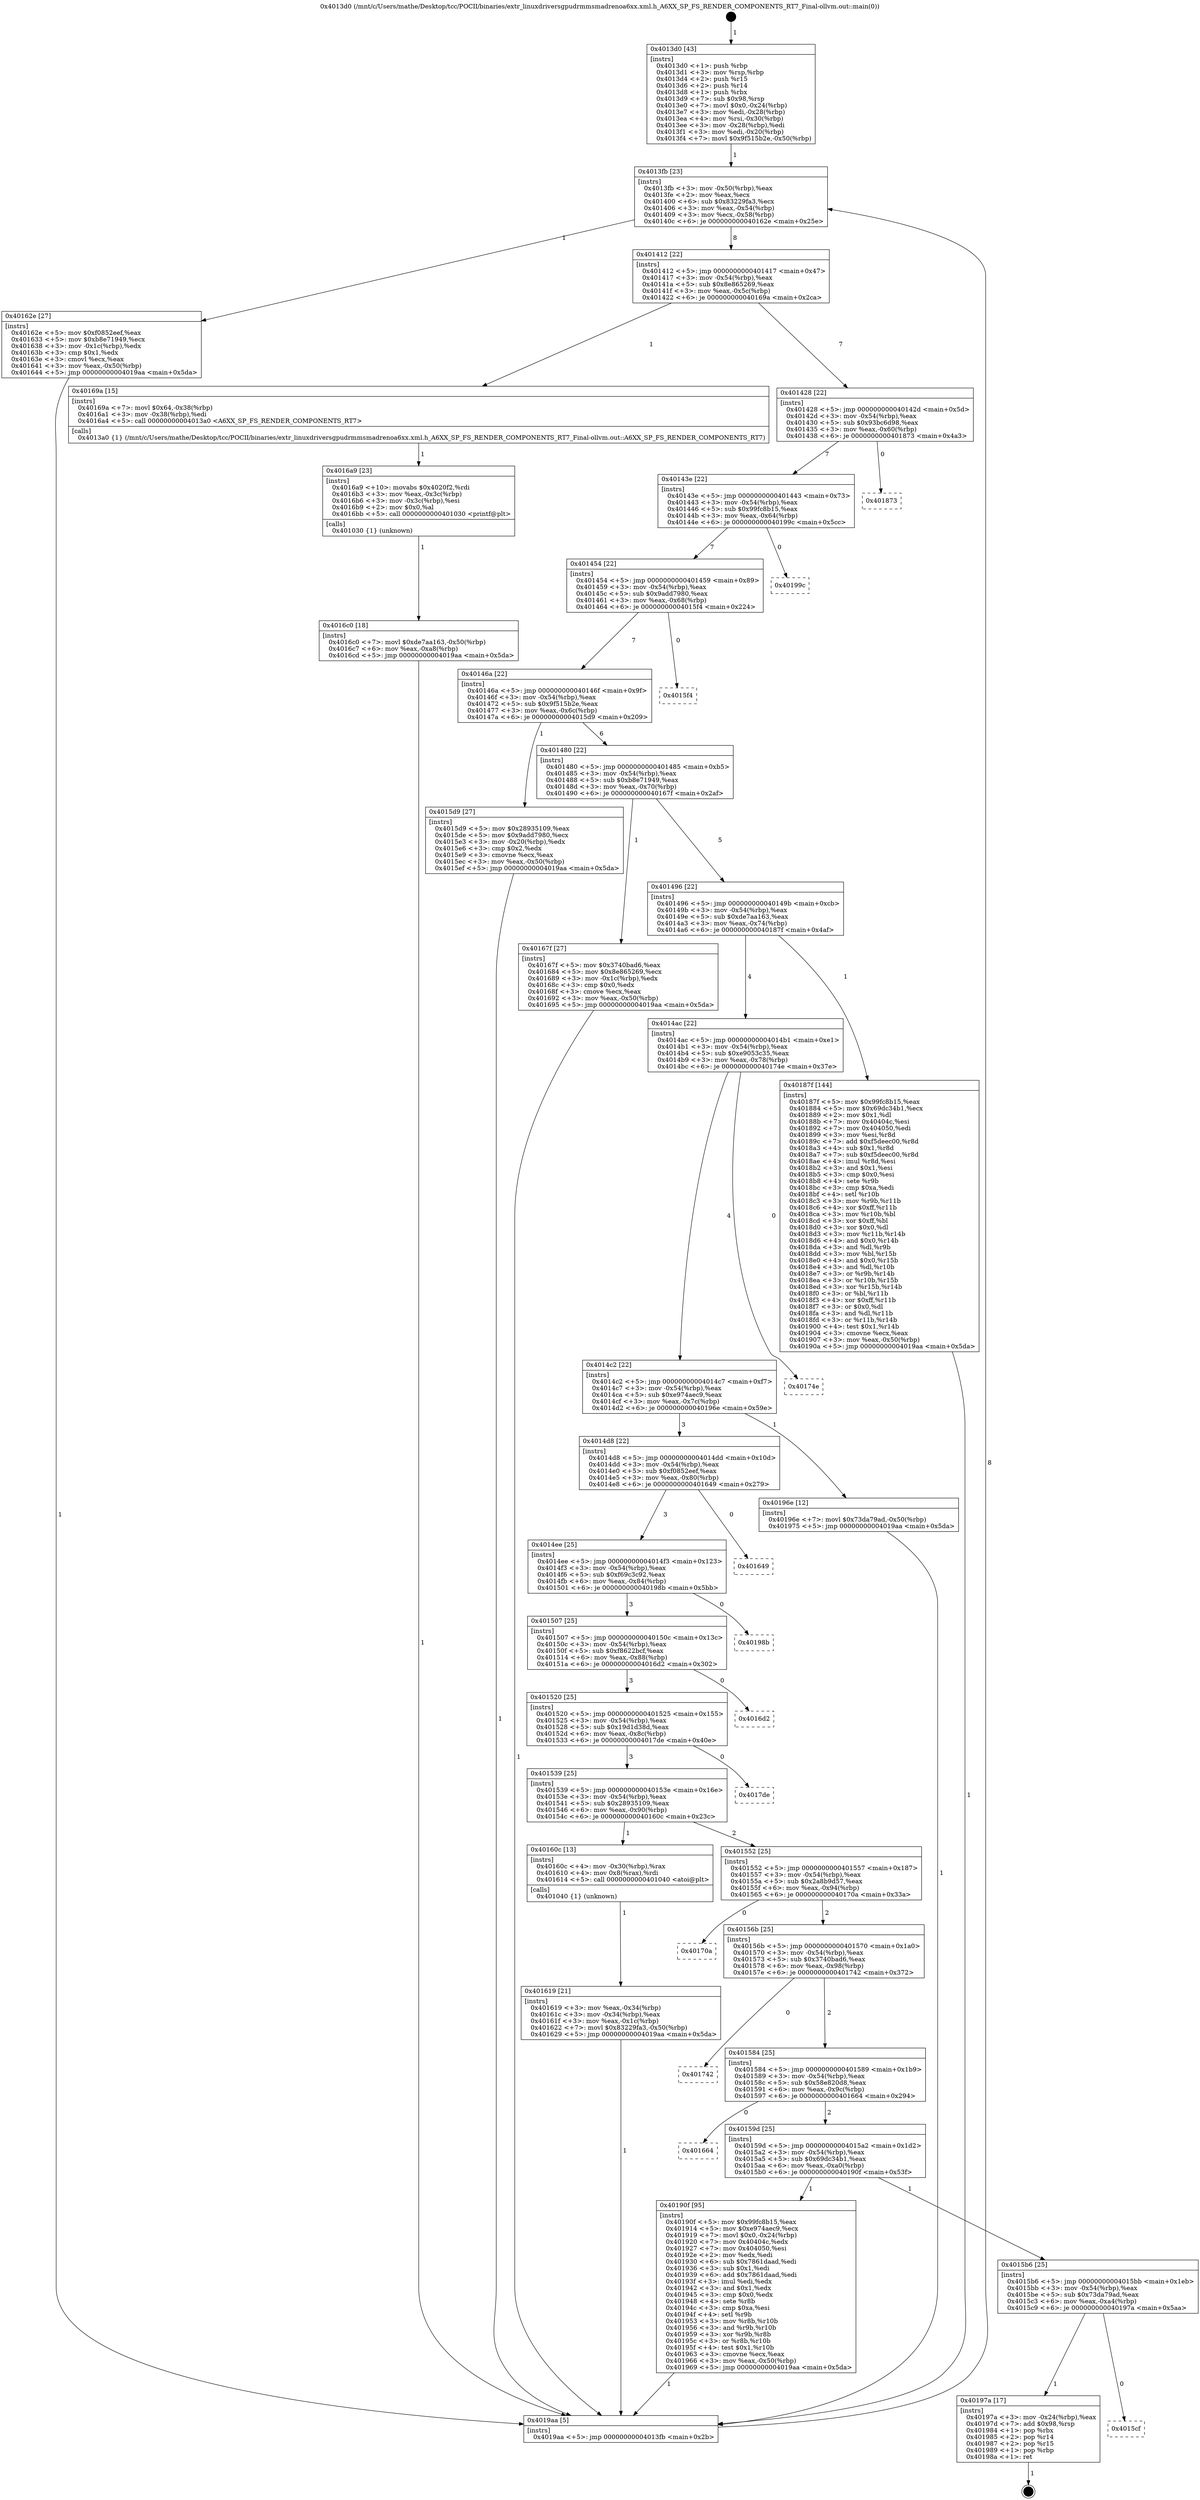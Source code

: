digraph "0x4013d0" {
  label = "0x4013d0 (/mnt/c/Users/mathe/Desktop/tcc/POCII/binaries/extr_linuxdriversgpudrmmsmadrenoa6xx.xml.h_A6XX_SP_FS_RENDER_COMPONENTS_RT7_Final-ollvm.out::main(0))"
  labelloc = "t"
  node[shape=record]

  Entry [label="",width=0.3,height=0.3,shape=circle,fillcolor=black,style=filled]
  "0x4013fb" [label="{
     0x4013fb [23]\l
     | [instrs]\l
     &nbsp;&nbsp;0x4013fb \<+3\>: mov -0x50(%rbp),%eax\l
     &nbsp;&nbsp;0x4013fe \<+2\>: mov %eax,%ecx\l
     &nbsp;&nbsp;0x401400 \<+6\>: sub $0x83229fa3,%ecx\l
     &nbsp;&nbsp;0x401406 \<+3\>: mov %eax,-0x54(%rbp)\l
     &nbsp;&nbsp;0x401409 \<+3\>: mov %ecx,-0x58(%rbp)\l
     &nbsp;&nbsp;0x40140c \<+6\>: je 000000000040162e \<main+0x25e\>\l
  }"]
  "0x40162e" [label="{
     0x40162e [27]\l
     | [instrs]\l
     &nbsp;&nbsp;0x40162e \<+5\>: mov $0xf0852eef,%eax\l
     &nbsp;&nbsp;0x401633 \<+5\>: mov $0xb8e71949,%ecx\l
     &nbsp;&nbsp;0x401638 \<+3\>: mov -0x1c(%rbp),%edx\l
     &nbsp;&nbsp;0x40163b \<+3\>: cmp $0x1,%edx\l
     &nbsp;&nbsp;0x40163e \<+3\>: cmovl %ecx,%eax\l
     &nbsp;&nbsp;0x401641 \<+3\>: mov %eax,-0x50(%rbp)\l
     &nbsp;&nbsp;0x401644 \<+5\>: jmp 00000000004019aa \<main+0x5da\>\l
  }"]
  "0x401412" [label="{
     0x401412 [22]\l
     | [instrs]\l
     &nbsp;&nbsp;0x401412 \<+5\>: jmp 0000000000401417 \<main+0x47\>\l
     &nbsp;&nbsp;0x401417 \<+3\>: mov -0x54(%rbp),%eax\l
     &nbsp;&nbsp;0x40141a \<+5\>: sub $0x8e865269,%eax\l
     &nbsp;&nbsp;0x40141f \<+3\>: mov %eax,-0x5c(%rbp)\l
     &nbsp;&nbsp;0x401422 \<+6\>: je 000000000040169a \<main+0x2ca\>\l
  }"]
  Exit [label="",width=0.3,height=0.3,shape=circle,fillcolor=black,style=filled,peripheries=2]
  "0x40169a" [label="{
     0x40169a [15]\l
     | [instrs]\l
     &nbsp;&nbsp;0x40169a \<+7\>: movl $0x64,-0x38(%rbp)\l
     &nbsp;&nbsp;0x4016a1 \<+3\>: mov -0x38(%rbp),%edi\l
     &nbsp;&nbsp;0x4016a4 \<+5\>: call 00000000004013a0 \<A6XX_SP_FS_RENDER_COMPONENTS_RT7\>\l
     | [calls]\l
     &nbsp;&nbsp;0x4013a0 \{1\} (/mnt/c/Users/mathe/Desktop/tcc/POCII/binaries/extr_linuxdriversgpudrmmsmadrenoa6xx.xml.h_A6XX_SP_FS_RENDER_COMPONENTS_RT7_Final-ollvm.out::A6XX_SP_FS_RENDER_COMPONENTS_RT7)\l
  }"]
  "0x401428" [label="{
     0x401428 [22]\l
     | [instrs]\l
     &nbsp;&nbsp;0x401428 \<+5\>: jmp 000000000040142d \<main+0x5d\>\l
     &nbsp;&nbsp;0x40142d \<+3\>: mov -0x54(%rbp),%eax\l
     &nbsp;&nbsp;0x401430 \<+5\>: sub $0x93bc6d98,%eax\l
     &nbsp;&nbsp;0x401435 \<+3\>: mov %eax,-0x60(%rbp)\l
     &nbsp;&nbsp;0x401438 \<+6\>: je 0000000000401873 \<main+0x4a3\>\l
  }"]
  "0x4015cf" [label="{
     0x4015cf\l
  }", style=dashed]
  "0x401873" [label="{
     0x401873\l
  }", style=dashed]
  "0x40143e" [label="{
     0x40143e [22]\l
     | [instrs]\l
     &nbsp;&nbsp;0x40143e \<+5\>: jmp 0000000000401443 \<main+0x73\>\l
     &nbsp;&nbsp;0x401443 \<+3\>: mov -0x54(%rbp),%eax\l
     &nbsp;&nbsp;0x401446 \<+5\>: sub $0x99fc8b15,%eax\l
     &nbsp;&nbsp;0x40144b \<+3\>: mov %eax,-0x64(%rbp)\l
     &nbsp;&nbsp;0x40144e \<+6\>: je 000000000040199c \<main+0x5cc\>\l
  }"]
  "0x40197a" [label="{
     0x40197a [17]\l
     | [instrs]\l
     &nbsp;&nbsp;0x40197a \<+3\>: mov -0x24(%rbp),%eax\l
     &nbsp;&nbsp;0x40197d \<+7\>: add $0x98,%rsp\l
     &nbsp;&nbsp;0x401984 \<+1\>: pop %rbx\l
     &nbsp;&nbsp;0x401985 \<+2\>: pop %r14\l
     &nbsp;&nbsp;0x401987 \<+2\>: pop %r15\l
     &nbsp;&nbsp;0x401989 \<+1\>: pop %rbp\l
     &nbsp;&nbsp;0x40198a \<+1\>: ret\l
  }"]
  "0x40199c" [label="{
     0x40199c\l
  }", style=dashed]
  "0x401454" [label="{
     0x401454 [22]\l
     | [instrs]\l
     &nbsp;&nbsp;0x401454 \<+5\>: jmp 0000000000401459 \<main+0x89\>\l
     &nbsp;&nbsp;0x401459 \<+3\>: mov -0x54(%rbp),%eax\l
     &nbsp;&nbsp;0x40145c \<+5\>: sub $0x9add7980,%eax\l
     &nbsp;&nbsp;0x401461 \<+3\>: mov %eax,-0x68(%rbp)\l
     &nbsp;&nbsp;0x401464 \<+6\>: je 00000000004015f4 \<main+0x224\>\l
  }"]
  "0x4015b6" [label="{
     0x4015b6 [25]\l
     | [instrs]\l
     &nbsp;&nbsp;0x4015b6 \<+5\>: jmp 00000000004015bb \<main+0x1eb\>\l
     &nbsp;&nbsp;0x4015bb \<+3\>: mov -0x54(%rbp),%eax\l
     &nbsp;&nbsp;0x4015be \<+5\>: sub $0x73da79ad,%eax\l
     &nbsp;&nbsp;0x4015c3 \<+6\>: mov %eax,-0xa4(%rbp)\l
     &nbsp;&nbsp;0x4015c9 \<+6\>: je 000000000040197a \<main+0x5aa\>\l
  }"]
  "0x4015f4" [label="{
     0x4015f4\l
  }", style=dashed]
  "0x40146a" [label="{
     0x40146a [22]\l
     | [instrs]\l
     &nbsp;&nbsp;0x40146a \<+5\>: jmp 000000000040146f \<main+0x9f\>\l
     &nbsp;&nbsp;0x40146f \<+3\>: mov -0x54(%rbp),%eax\l
     &nbsp;&nbsp;0x401472 \<+5\>: sub $0x9f515b2e,%eax\l
     &nbsp;&nbsp;0x401477 \<+3\>: mov %eax,-0x6c(%rbp)\l
     &nbsp;&nbsp;0x40147a \<+6\>: je 00000000004015d9 \<main+0x209\>\l
  }"]
  "0x40190f" [label="{
     0x40190f [95]\l
     | [instrs]\l
     &nbsp;&nbsp;0x40190f \<+5\>: mov $0x99fc8b15,%eax\l
     &nbsp;&nbsp;0x401914 \<+5\>: mov $0xe974aec9,%ecx\l
     &nbsp;&nbsp;0x401919 \<+7\>: movl $0x0,-0x24(%rbp)\l
     &nbsp;&nbsp;0x401920 \<+7\>: mov 0x40404c,%edx\l
     &nbsp;&nbsp;0x401927 \<+7\>: mov 0x404050,%esi\l
     &nbsp;&nbsp;0x40192e \<+2\>: mov %edx,%edi\l
     &nbsp;&nbsp;0x401930 \<+6\>: sub $0x7861daad,%edi\l
     &nbsp;&nbsp;0x401936 \<+3\>: sub $0x1,%edi\l
     &nbsp;&nbsp;0x401939 \<+6\>: add $0x7861daad,%edi\l
     &nbsp;&nbsp;0x40193f \<+3\>: imul %edi,%edx\l
     &nbsp;&nbsp;0x401942 \<+3\>: and $0x1,%edx\l
     &nbsp;&nbsp;0x401945 \<+3\>: cmp $0x0,%edx\l
     &nbsp;&nbsp;0x401948 \<+4\>: sete %r8b\l
     &nbsp;&nbsp;0x40194c \<+3\>: cmp $0xa,%esi\l
     &nbsp;&nbsp;0x40194f \<+4\>: setl %r9b\l
     &nbsp;&nbsp;0x401953 \<+3\>: mov %r8b,%r10b\l
     &nbsp;&nbsp;0x401956 \<+3\>: and %r9b,%r10b\l
     &nbsp;&nbsp;0x401959 \<+3\>: xor %r9b,%r8b\l
     &nbsp;&nbsp;0x40195c \<+3\>: or %r8b,%r10b\l
     &nbsp;&nbsp;0x40195f \<+4\>: test $0x1,%r10b\l
     &nbsp;&nbsp;0x401963 \<+3\>: cmovne %ecx,%eax\l
     &nbsp;&nbsp;0x401966 \<+3\>: mov %eax,-0x50(%rbp)\l
     &nbsp;&nbsp;0x401969 \<+5\>: jmp 00000000004019aa \<main+0x5da\>\l
  }"]
  "0x4015d9" [label="{
     0x4015d9 [27]\l
     | [instrs]\l
     &nbsp;&nbsp;0x4015d9 \<+5\>: mov $0x28935109,%eax\l
     &nbsp;&nbsp;0x4015de \<+5\>: mov $0x9add7980,%ecx\l
     &nbsp;&nbsp;0x4015e3 \<+3\>: mov -0x20(%rbp),%edx\l
     &nbsp;&nbsp;0x4015e6 \<+3\>: cmp $0x2,%edx\l
     &nbsp;&nbsp;0x4015e9 \<+3\>: cmovne %ecx,%eax\l
     &nbsp;&nbsp;0x4015ec \<+3\>: mov %eax,-0x50(%rbp)\l
     &nbsp;&nbsp;0x4015ef \<+5\>: jmp 00000000004019aa \<main+0x5da\>\l
  }"]
  "0x401480" [label="{
     0x401480 [22]\l
     | [instrs]\l
     &nbsp;&nbsp;0x401480 \<+5\>: jmp 0000000000401485 \<main+0xb5\>\l
     &nbsp;&nbsp;0x401485 \<+3\>: mov -0x54(%rbp),%eax\l
     &nbsp;&nbsp;0x401488 \<+5\>: sub $0xb8e71949,%eax\l
     &nbsp;&nbsp;0x40148d \<+3\>: mov %eax,-0x70(%rbp)\l
     &nbsp;&nbsp;0x401490 \<+6\>: je 000000000040167f \<main+0x2af\>\l
  }"]
  "0x4019aa" [label="{
     0x4019aa [5]\l
     | [instrs]\l
     &nbsp;&nbsp;0x4019aa \<+5\>: jmp 00000000004013fb \<main+0x2b\>\l
  }"]
  "0x4013d0" [label="{
     0x4013d0 [43]\l
     | [instrs]\l
     &nbsp;&nbsp;0x4013d0 \<+1\>: push %rbp\l
     &nbsp;&nbsp;0x4013d1 \<+3\>: mov %rsp,%rbp\l
     &nbsp;&nbsp;0x4013d4 \<+2\>: push %r15\l
     &nbsp;&nbsp;0x4013d6 \<+2\>: push %r14\l
     &nbsp;&nbsp;0x4013d8 \<+1\>: push %rbx\l
     &nbsp;&nbsp;0x4013d9 \<+7\>: sub $0x98,%rsp\l
     &nbsp;&nbsp;0x4013e0 \<+7\>: movl $0x0,-0x24(%rbp)\l
     &nbsp;&nbsp;0x4013e7 \<+3\>: mov %edi,-0x28(%rbp)\l
     &nbsp;&nbsp;0x4013ea \<+4\>: mov %rsi,-0x30(%rbp)\l
     &nbsp;&nbsp;0x4013ee \<+3\>: mov -0x28(%rbp),%edi\l
     &nbsp;&nbsp;0x4013f1 \<+3\>: mov %edi,-0x20(%rbp)\l
     &nbsp;&nbsp;0x4013f4 \<+7\>: movl $0x9f515b2e,-0x50(%rbp)\l
  }"]
  "0x40159d" [label="{
     0x40159d [25]\l
     | [instrs]\l
     &nbsp;&nbsp;0x40159d \<+5\>: jmp 00000000004015a2 \<main+0x1d2\>\l
     &nbsp;&nbsp;0x4015a2 \<+3\>: mov -0x54(%rbp),%eax\l
     &nbsp;&nbsp;0x4015a5 \<+5\>: sub $0x69dc34b1,%eax\l
     &nbsp;&nbsp;0x4015aa \<+6\>: mov %eax,-0xa0(%rbp)\l
     &nbsp;&nbsp;0x4015b0 \<+6\>: je 000000000040190f \<main+0x53f\>\l
  }"]
  "0x40167f" [label="{
     0x40167f [27]\l
     | [instrs]\l
     &nbsp;&nbsp;0x40167f \<+5\>: mov $0x3740bad6,%eax\l
     &nbsp;&nbsp;0x401684 \<+5\>: mov $0x8e865269,%ecx\l
     &nbsp;&nbsp;0x401689 \<+3\>: mov -0x1c(%rbp),%edx\l
     &nbsp;&nbsp;0x40168c \<+3\>: cmp $0x0,%edx\l
     &nbsp;&nbsp;0x40168f \<+3\>: cmove %ecx,%eax\l
     &nbsp;&nbsp;0x401692 \<+3\>: mov %eax,-0x50(%rbp)\l
     &nbsp;&nbsp;0x401695 \<+5\>: jmp 00000000004019aa \<main+0x5da\>\l
  }"]
  "0x401496" [label="{
     0x401496 [22]\l
     | [instrs]\l
     &nbsp;&nbsp;0x401496 \<+5\>: jmp 000000000040149b \<main+0xcb\>\l
     &nbsp;&nbsp;0x40149b \<+3\>: mov -0x54(%rbp),%eax\l
     &nbsp;&nbsp;0x40149e \<+5\>: sub $0xde7aa163,%eax\l
     &nbsp;&nbsp;0x4014a3 \<+3\>: mov %eax,-0x74(%rbp)\l
     &nbsp;&nbsp;0x4014a6 \<+6\>: je 000000000040187f \<main+0x4af\>\l
  }"]
  "0x401664" [label="{
     0x401664\l
  }", style=dashed]
  "0x40187f" [label="{
     0x40187f [144]\l
     | [instrs]\l
     &nbsp;&nbsp;0x40187f \<+5\>: mov $0x99fc8b15,%eax\l
     &nbsp;&nbsp;0x401884 \<+5\>: mov $0x69dc34b1,%ecx\l
     &nbsp;&nbsp;0x401889 \<+2\>: mov $0x1,%dl\l
     &nbsp;&nbsp;0x40188b \<+7\>: mov 0x40404c,%esi\l
     &nbsp;&nbsp;0x401892 \<+7\>: mov 0x404050,%edi\l
     &nbsp;&nbsp;0x401899 \<+3\>: mov %esi,%r8d\l
     &nbsp;&nbsp;0x40189c \<+7\>: add $0xf5deec00,%r8d\l
     &nbsp;&nbsp;0x4018a3 \<+4\>: sub $0x1,%r8d\l
     &nbsp;&nbsp;0x4018a7 \<+7\>: sub $0xf5deec00,%r8d\l
     &nbsp;&nbsp;0x4018ae \<+4\>: imul %r8d,%esi\l
     &nbsp;&nbsp;0x4018b2 \<+3\>: and $0x1,%esi\l
     &nbsp;&nbsp;0x4018b5 \<+3\>: cmp $0x0,%esi\l
     &nbsp;&nbsp;0x4018b8 \<+4\>: sete %r9b\l
     &nbsp;&nbsp;0x4018bc \<+3\>: cmp $0xa,%edi\l
     &nbsp;&nbsp;0x4018bf \<+4\>: setl %r10b\l
     &nbsp;&nbsp;0x4018c3 \<+3\>: mov %r9b,%r11b\l
     &nbsp;&nbsp;0x4018c6 \<+4\>: xor $0xff,%r11b\l
     &nbsp;&nbsp;0x4018ca \<+3\>: mov %r10b,%bl\l
     &nbsp;&nbsp;0x4018cd \<+3\>: xor $0xff,%bl\l
     &nbsp;&nbsp;0x4018d0 \<+3\>: xor $0x0,%dl\l
     &nbsp;&nbsp;0x4018d3 \<+3\>: mov %r11b,%r14b\l
     &nbsp;&nbsp;0x4018d6 \<+4\>: and $0x0,%r14b\l
     &nbsp;&nbsp;0x4018da \<+3\>: and %dl,%r9b\l
     &nbsp;&nbsp;0x4018dd \<+3\>: mov %bl,%r15b\l
     &nbsp;&nbsp;0x4018e0 \<+4\>: and $0x0,%r15b\l
     &nbsp;&nbsp;0x4018e4 \<+3\>: and %dl,%r10b\l
     &nbsp;&nbsp;0x4018e7 \<+3\>: or %r9b,%r14b\l
     &nbsp;&nbsp;0x4018ea \<+3\>: or %r10b,%r15b\l
     &nbsp;&nbsp;0x4018ed \<+3\>: xor %r15b,%r14b\l
     &nbsp;&nbsp;0x4018f0 \<+3\>: or %bl,%r11b\l
     &nbsp;&nbsp;0x4018f3 \<+4\>: xor $0xff,%r11b\l
     &nbsp;&nbsp;0x4018f7 \<+3\>: or $0x0,%dl\l
     &nbsp;&nbsp;0x4018fa \<+3\>: and %dl,%r11b\l
     &nbsp;&nbsp;0x4018fd \<+3\>: or %r11b,%r14b\l
     &nbsp;&nbsp;0x401900 \<+4\>: test $0x1,%r14b\l
     &nbsp;&nbsp;0x401904 \<+3\>: cmovne %ecx,%eax\l
     &nbsp;&nbsp;0x401907 \<+3\>: mov %eax,-0x50(%rbp)\l
     &nbsp;&nbsp;0x40190a \<+5\>: jmp 00000000004019aa \<main+0x5da\>\l
  }"]
  "0x4014ac" [label="{
     0x4014ac [22]\l
     | [instrs]\l
     &nbsp;&nbsp;0x4014ac \<+5\>: jmp 00000000004014b1 \<main+0xe1\>\l
     &nbsp;&nbsp;0x4014b1 \<+3\>: mov -0x54(%rbp),%eax\l
     &nbsp;&nbsp;0x4014b4 \<+5\>: sub $0xe9053c35,%eax\l
     &nbsp;&nbsp;0x4014b9 \<+3\>: mov %eax,-0x78(%rbp)\l
     &nbsp;&nbsp;0x4014bc \<+6\>: je 000000000040174e \<main+0x37e\>\l
  }"]
  "0x401584" [label="{
     0x401584 [25]\l
     | [instrs]\l
     &nbsp;&nbsp;0x401584 \<+5\>: jmp 0000000000401589 \<main+0x1b9\>\l
     &nbsp;&nbsp;0x401589 \<+3\>: mov -0x54(%rbp),%eax\l
     &nbsp;&nbsp;0x40158c \<+5\>: sub $0x58e820d8,%eax\l
     &nbsp;&nbsp;0x401591 \<+6\>: mov %eax,-0x9c(%rbp)\l
     &nbsp;&nbsp;0x401597 \<+6\>: je 0000000000401664 \<main+0x294\>\l
  }"]
  "0x40174e" [label="{
     0x40174e\l
  }", style=dashed]
  "0x4014c2" [label="{
     0x4014c2 [22]\l
     | [instrs]\l
     &nbsp;&nbsp;0x4014c2 \<+5\>: jmp 00000000004014c7 \<main+0xf7\>\l
     &nbsp;&nbsp;0x4014c7 \<+3\>: mov -0x54(%rbp),%eax\l
     &nbsp;&nbsp;0x4014ca \<+5\>: sub $0xe974aec9,%eax\l
     &nbsp;&nbsp;0x4014cf \<+3\>: mov %eax,-0x7c(%rbp)\l
     &nbsp;&nbsp;0x4014d2 \<+6\>: je 000000000040196e \<main+0x59e\>\l
  }"]
  "0x401742" [label="{
     0x401742\l
  }", style=dashed]
  "0x40196e" [label="{
     0x40196e [12]\l
     | [instrs]\l
     &nbsp;&nbsp;0x40196e \<+7\>: movl $0x73da79ad,-0x50(%rbp)\l
     &nbsp;&nbsp;0x401975 \<+5\>: jmp 00000000004019aa \<main+0x5da\>\l
  }"]
  "0x4014d8" [label="{
     0x4014d8 [22]\l
     | [instrs]\l
     &nbsp;&nbsp;0x4014d8 \<+5\>: jmp 00000000004014dd \<main+0x10d\>\l
     &nbsp;&nbsp;0x4014dd \<+3\>: mov -0x54(%rbp),%eax\l
     &nbsp;&nbsp;0x4014e0 \<+5\>: sub $0xf0852eef,%eax\l
     &nbsp;&nbsp;0x4014e5 \<+3\>: mov %eax,-0x80(%rbp)\l
     &nbsp;&nbsp;0x4014e8 \<+6\>: je 0000000000401649 \<main+0x279\>\l
  }"]
  "0x40156b" [label="{
     0x40156b [25]\l
     | [instrs]\l
     &nbsp;&nbsp;0x40156b \<+5\>: jmp 0000000000401570 \<main+0x1a0\>\l
     &nbsp;&nbsp;0x401570 \<+3\>: mov -0x54(%rbp),%eax\l
     &nbsp;&nbsp;0x401573 \<+5\>: sub $0x3740bad6,%eax\l
     &nbsp;&nbsp;0x401578 \<+6\>: mov %eax,-0x98(%rbp)\l
     &nbsp;&nbsp;0x40157e \<+6\>: je 0000000000401742 \<main+0x372\>\l
  }"]
  "0x401649" [label="{
     0x401649\l
  }", style=dashed]
  "0x4014ee" [label="{
     0x4014ee [25]\l
     | [instrs]\l
     &nbsp;&nbsp;0x4014ee \<+5\>: jmp 00000000004014f3 \<main+0x123\>\l
     &nbsp;&nbsp;0x4014f3 \<+3\>: mov -0x54(%rbp),%eax\l
     &nbsp;&nbsp;0x4014f6 \<+5\>: sub $0xf69c3c92,%eax\l
     &nbsp;&nbsp;0x4014fb \<+6\>: mov %eax,-0x84(%rbp)\l
     &nbsp;&nbsp;0x401501 \<+6\>: je 000000000040198b \<main+0x5bb\>\l
  }"]
  "0x40170a" [label="{
     0x40170a\l
  }", style=dashed]
  "0x40198b" [label="{
     0x40198b\l
  }", style=dashed]
  "0x401507" [label="{
     0x401507 [25]\l
     | [instrs]\l
     &nbsp;&nbsp;0x401507 \<+5\>: jmp 000000000040150c \<main+0x13c\>\l
     &nbsp;&nbsp;0x40150c \<+3\>: mov -0x54(%rbp),%eax\l
     &nbsp;&nbsp;0x40150f \<+5\>: sub $0xf8622bcf,%eax\l
     &nbsp;&nbsp;0x401514 \<+6\>: mov %eax,-0x88(%rbp)\l
     &nbsp;&nbsp;0x40151a \<+6\>: je 00000000004016d2 \<main+0x302\>\l
  }"]
  "0x4016c0" [label="{
     0x4016c0 [18]\l
     | [instrs]\l
     &nbsp;&nbsp;0x4016c0 \<+7\>: movl $0xde7aa163,-0x50(%rbp)\l
     &nbsp;&nbsp;0x4016c7 \<+6\>: mov %eax,-0xa8(%rbp)\l
     &nbsp;&nbsp;0x4016cd \<+5\>: jmp 00000000004019aa \<main+0x5da\>\l
  }"]
  "0x4016d2" [label="{
     0x4016d2\l
  }", style=dashed]
  "0x401520" [label="{
     0x401520 [25]\l
     | [instrs]\l
     &nbsp;&nbsp;0x401520 \<+5\>: jmp 0000000000401525 \<main+0x155\>\l
     &nbsp;&nbsp;0x401525 \<+3\>: mov -0x54(%rbp),%eax\l
     &nbsp;&nbsp;0x401528 \<+5\>: sub $0x19d1d38d,%eax\l
     &nbsp;&nbsp;0x40152d \<+6\>: mov %eax,-0x8c(%rbp)\l
     &nbsp;&nbsp;0x401533 \<+6\>: je 00000000004017de \<main+0x40e\>\l
  }"]
  "0x4016a9" [label="{
     0x4016a9 [23]\l
     | [instrs]\l
     &nbsp;&nbsp;0x4016a9 \<+10\>: movabs $0x4020f2,%rdi\l
     &nbsp;&nbsp;0x4016b3 \<+3\>: mov %eax,-0x3c(%rbp)\l
     &nbsp;&nbsp;0x4016b6 \<+3\>: mov -0x3c(%rbp),%esi\l
     &nbsp;&nbsp;0x4016b9 \<+2\>: mov $0x0,%al\l
     &nbsp;&nbsp;0x4016bb \<+5\>: call 0000000000401030 \<printf@plt\>\l
     | [calls]\l
     &nbsp;&nbsp;0x401030 \{1\} (unknown)\l
  }"]
  "0x4017de" [label="{
     0x4017de\l
  }", style=dashed]
  "0x401539" [label="{
     0x401539 [25]\l
     | [instrs]\l
     &nbsp;&nbsp;0x401539 \<+5\>: jmp 000000000040153e \<main+0x16e\>\l
     &nbsp;&nbsp;0x40153e \<+3\>: mov -0x54(%rbp),%eax\l
     &nbsp;&nbsp;0x401541 \<+5\>: sub $0x28935109,%eax\l
     &nbsp;&nbsp;0x401546 \<+6\>: mov %eax,-0x90(%rbp)\l
     &nbsp;&nbsp;0x40154c \<+6\>: je 000000000040160c \<main+0x23c\>\l
  }"]
  "0x401619" [label="{
     0x401619 [21]\l
     | [instrs]\l
     &nbsp;&nbsp;0x401619 \<+3\>: mov %eax,-0x34(%rbp)\l
     &nbsp;&nbsp;0x40161c \<+3\>: mov -0x34(%rbp),%eax\l
     &nbsp;&nbsp;0x40161f \<+3\>: mov %eax,-0x1c(%rbp)\l
     &nbsp;&nbsp;0x401622 \<+7\>: movl $0x83229fa3,-0x50(%rbp)\l
     &nbsp;&nbsp;0x401629 \<+5\>: jmp 00000000004019aa \<main+0x5da\>\l
  }"]
  "0x40160c" [label="{
     0x40160c [13]\l
     | [instrs]\l
     &nbsp;&nbsp;0x40160c \<+4\>: mov -0x30(%rbp),%rax\l
     &nbsp;&nbsp;0x401610 \<+4\>: mov 0x8(%rax),%rdi\l
     &nbsp;&nbsp;0x401614 \<+5\>: call 0000000000401040 \<atoi@plt\>\l
     | [calls]\l
     &nbsp;&nbsp;0x401040 \{1\} (unknown)\l
  }"]
  "0x401552" [label="{
     0x401552 [25]\l
     | [instrs]\l
     &nbsp;&nbsp;0x401552 \<+5\>: jmp 0000000000401557 \<main+0x187\>\l
     &nbsp;&nbsp;0x401557 \<+3\>: mov -0x54(%rbp),%eax\l
     &nbsp;&nbsp;0x40155a \<+5\>: sub $0x2a8b9d57,%eax\l
     &nbsp;&nbsp;0x40155f \<+6\>: mov %eax,-0x94(%rbp)\l
     &nbsp;&nbsp;0x401565 \<+6\>: je 000000000040170a \<main+0x33a\>\l
  }"]
  Entry -> "0x4013d0" [label=" 1"]
  "0x4013fb" -> "0x40162e" [label=" 1"]
  "0x4013fb" -> "0x401412" [label=" 8"]
  "0x40197a" -> Exit [label=" 1"]
  "0x401412" -> "0x40169a" [label=" 1"]
  "0x401412" -> "0x401428" [label=" 7"]
  "0x4015b6" -> "0x4015cf" [label=" 0"]
  "0x401428" -> "0x401873" [label=" 0"]
  "0x401428" -> "0x40143e" [label=" 7"]
  "0x4015b6" -> "0x40197a" [label=" 1"]
  "0x40143e" -> "0x40199c" [label=" 0"]
  "0x40143e" -> "0x401454" [label=" 7"]
  "0x40196e" -> "0x4019aa" [label=" 1"]
  "0x401454" -> "0x4015f4" [label=" 0"]
  "0x401454" -> "0x40146a" [label=" 7"]
  "0x40190f" -> "0x4019aa" [label=" 1"]
  "0x40146a" -> "0x4015d9" [label=" 1"]
  "0x40146a" -> "0x401480" [label=" 6"]
  "0x4015d9" -> "0x4019aa" [label=" 1"]
  "0x4013d0" -> "0x4013fb" [label=" 1"]
  "0x4019aa" -> "0x4013fb" [label=" 8"]
  "0x40159d" -> "0x4015b6" [label=" 1"]
  "0x401480" -> "0x40167f" [label=" 1"]
  "0x401480" -> "0x401496" [label=" 5"]
  "0x40159d" -> "0x40190f" [label=" 1"]
  "0x401496" -> "0x40187f" [label=" 1"]
  "0x401496" -> "0x4014ac" [label=" 4"]
  "0x401584" -> "0x40159d" [label=" 2"]
  "0x4014ac" -> "0x40174e" [label=" 0"]
  "0x4014ac" -> "0x4014c2" [label=" 4"]
  "0x401584" -> "0x401664" [label=" 0"]
  "0x4014c2" -> "0x40196e" [label=" 1"]
  "0x4014c2" -> "0x4014d8" [label=" 3"]
  "0x40156b" -> "0x401584" [label=" 2"]
  "0x4014d8" -> "0x401649" [label=" 0"]
  "0x4014d8" -> "0x4014ee" [label=" 3"]
  "0x40156b" -> "0x401742" [label=" 0"]
  "0x4014ee" -> "0x40198b" [label=" 0"]
  "0x4014ee" -> "0x401507" [label=" 3"]
  "0x401552" -> "0x40156b" [label=" 2"]
  "0x401507" -> "0x4016d2" [label=" 0"]
  "0x401507" -> "0x401520" [label=" 3"]
  "0x401552" -> "0x40170a" [label=" 0"]
  "0x401520" -> "0x4017de" [label=" 0"]
  "0x401520" -> "0x401539" [label=" 3"]
  "0x40187f" -> "0x4019aa" [label=" 1"]
  "0x401539" -> "0x40160c" [label=" 1"]
  "0x401539" -> "0x401552" [label=" 2"]
  "0x40160c" -> "0x401619" [label=" 1"]
  "0x401619" -> "0x4019aa" [label=" 1"]
  "0x40162e" -> "0x4019aa" [label=" 1"]
  "0x40167f" -> "0x4019aa" [label=" 1"]
  "0x40169a" -> "0x4016a9" [label=" 1"]
  "0x4016a9" -> "0x4016c0" [label=" 1"]
  "0x4016c0" -> "0x4019aa" [label=" 1"]
}

